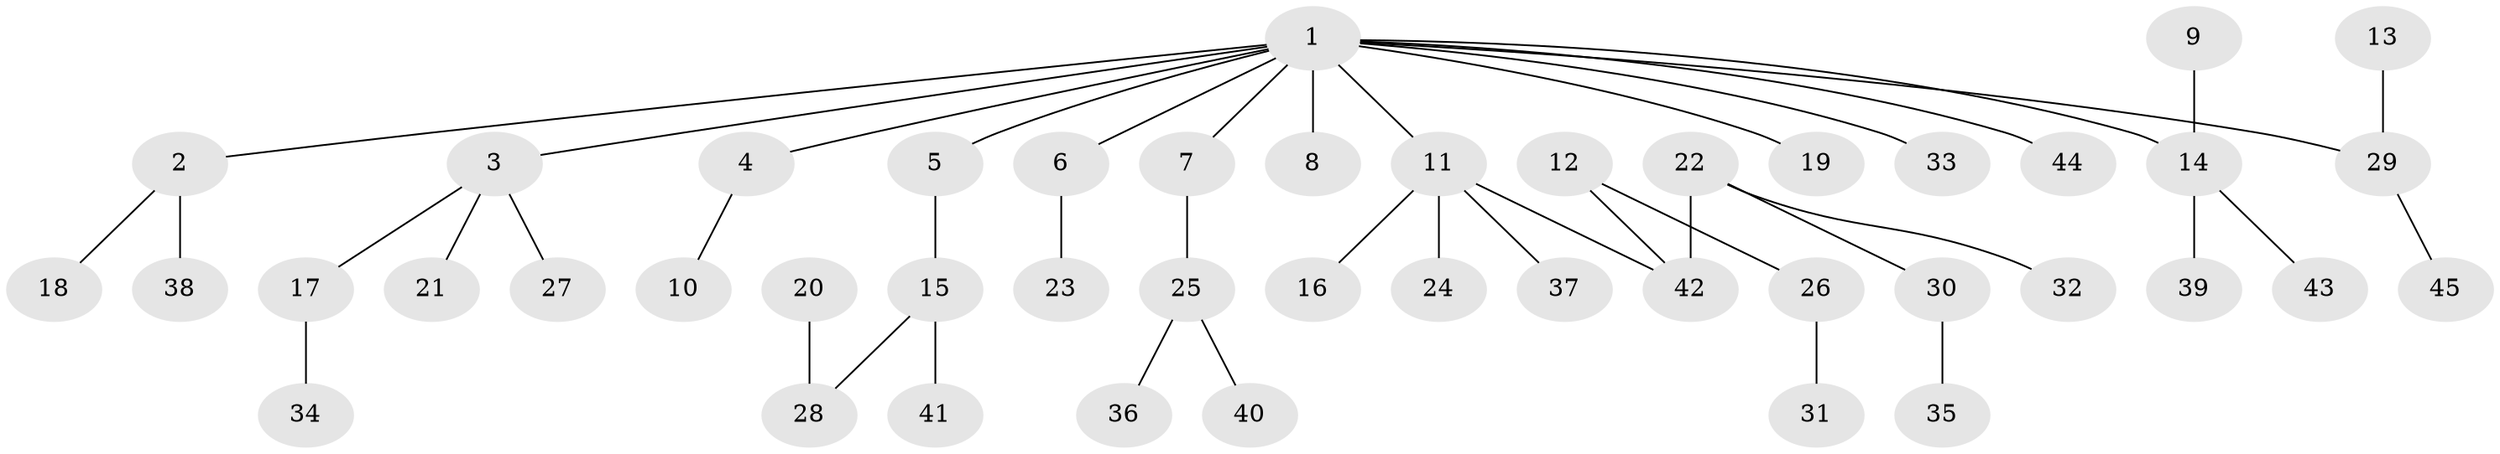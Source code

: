 // original degree distribution, {6: 0.02247191011235955, 9: 0.011235955056179775, 5: 0.033707865168539325, 3: 0.0898876404494382, 4: 0.056179775280898875, 2: 0.29213483146067415, 1: 0.4943820224719101}
// Generated by graph-tools (version 1.1) at 2025/50/03/09/25 03:50:16]
// undirected, 45 vertices, 44 edges
graph export_dot {
graph [start="1"]
  node [color=gray90,style=filled];
  1;
  2;
  3;
  4;
  5;
  6;
  7;
  8;
  9;
  10;
  11;
  12;
  13;
  14;
  15;
  16;
  17;
  18;
  19;
  20;
  21;
  22;
  23;
  24;
  25;
  26;
  27;
  28;
  29;
  30;
  31;
  32;
  33;
  34;
  35;
  36;
  37;
  38;
  39;
  40;
  41;
  42;
  43;
  44;
  45;
  1 -- 2 [weight=1.0];
  1 -- 3 [weight=1.0];
  1 -- 4 [weight=1.0];
  1 -- 5 [weight=1.0];
  1 -- 6 [weight=1.0];
  1 -- 7 [weight=1.0];
  1 -- 8 [weight=1.0];
  1 -- 11 [weight=1.0];
  1 -- 14 [weight=1.0];
  1 -- 19 [weight=1.0];
  1 -- 29 [weight=1.0];
  1 -- 33 [weight=1.0];
  1 -- 44 [weight=1.0];
  2 -- 18 [weight=1.0];
  2 -- 38 [weight=1.0];
  3 -- 17 [weight=1.0];
  3 -- 21 [weight=1.0];
  3 -- 27 [weight=1.0];
  4 -- 10 [weight=1.0];
  5 -- 15 [weight=1.0];
  6 -- 23 [weight=1.0];
  7 -- 25 [weight=1.0];
  9 -- 14 [weight=1.0];
  11 -- 16 [weight=1.0];
  11 -- 24 [weight=1.0];
  11 -- 37 [weight=1.0];
  11 -- 42 [weight=1.0];
  12 -- 26 [weight=1.0];
  12 -- 42 [weight=1.0];
  13 -- 29 [weight=1.0];
  14 -- 39 [weight=1.0];
  14 -- 43 [weight=1.0];
  15 -- 28 [weight=1.0];
  15 -- 41 [weight=1.0];
  17 -- 34 [weight=1.0];
  20 -- 28 [weight=1.0];
  22 -- 30 [weight=1.0];
  22 -- 32 [weight=1.0];
  22 -- 42 [weight=1.0];
  25 -- 36 [weight=1.0];
  25 -- 40 [weight=1.0];
  26 -- 31 [weight=1.0];
  29 -- 45 [weight=1.0];
  30 -- 35 [weight=1.0];
}
